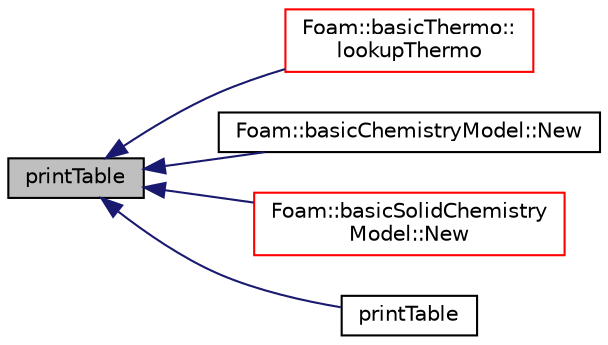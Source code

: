 digraph "printTable"
{
  bgcolor="transparent";
  edge [fontname="Helvetica",fontsize="10",labelfontname="Helvetica",labelfontsize="10"];
  node [fontname="Helvetica",fontsize="10",shape=record];
  rankdir="LR";
  Node1 [label="printTable",height=0.2,width=0.4,color="black", fillcolor="grey75", style="filled", fontcolor="black"];
  Node1 -> Node2 [dir="back",color="midnightblue",fontsize="10",style="solid",fontname="Helvetica"];
  Node2 [label="Foam::basicThermo::\llookupThermo",height=0.2,width=0.4,color="red",URL="$a00121.html#a5e08ffb0c5604498e79b10e504b3fb67",tooltip="Generic lookup for each of the related thermodynamics packages. "];
  Node1 -> Node3 [dir="back",color="midnightblue",fontsize="10",style="solid",fontname="Helvetica"];
  Node3 [label="Foam::basicChemistryModel::New",height=0.2,width=0.4,color="black",URL="$a00099.html#a7b47993ce45ac28d33333fdf3a49b21f"];
  Node1 -> Node4 [dir="back",color="midnightblue",fontsize="10",style="solid",fontname="Helvetica"];
  Node4 [label="Foam::basicSolidChemistry\lModel::New",height=0.2,width=0.4,color="red",URL="$a00113.html#a90725e349a733b4b029f42b4c6dfd480",tooltip="Selector. "];
  Node1 -> Node5 [dir="back",color="midnightblue",fontsize="10",style="solid",fontname="Helvetica"];
  Node5 [label="printTable",height=0.2,width=0.4,color="black",URL="$a10974.html#a352dab2f77209a598036ed04fa4a0305"];
}
